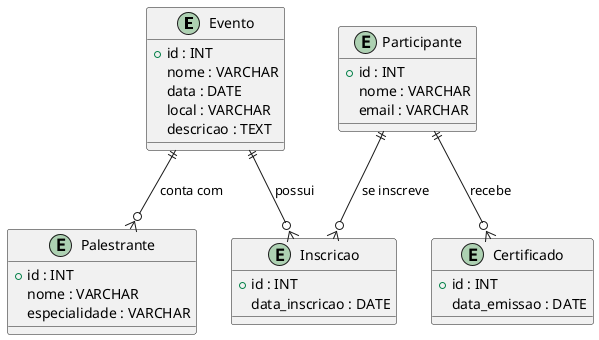 @startuml Sistema de Gerenciamento de Eventos
entity "Evento" as evento {
    +id : INT
    nome : VARCHAR
    data : DATE
    local : VARCHAR
    descricao : TEXT
}

entity "Participante" as participante {
    +id : INT
    nome : VARCHAR
    email : VARCHAR
}

entity "Palestrante" as palestrante {
    +id : INT
    nome : VARCHAR
    especialidade : VARCHAR
}

entity "Inscricao" as inscricao {
    +id : INT
    data_inscricao : DATE
}

entity "Certificado" as certificado {
    +id : INT
    data_emissao : DATE
}

evento ||--o{ inscricao : possui
participante ||--o{ inscricao : se inscreve
evento ||--o{ palestrante : conta com
participante ||--o{ certificado : recebe
@enduml
